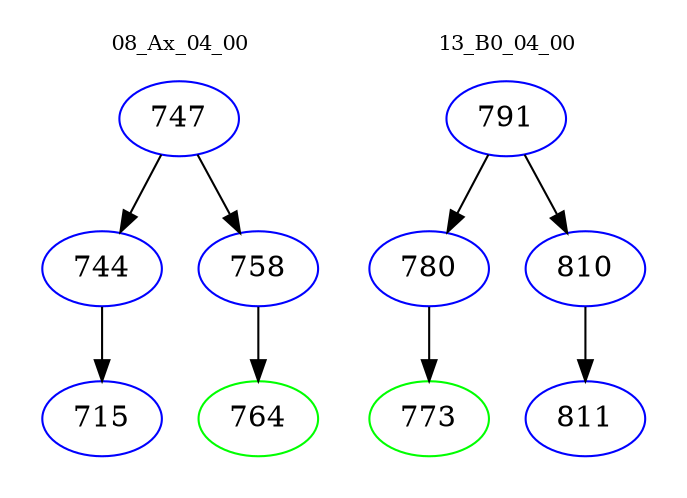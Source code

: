 digraph{
subgraph cluster_0 {
color = white
label = "08_Ax_04_00";
fontsize=10;
T0_747 [label="747", color="blue"]
T0_747 -> T0_744 [color="black"]
T0_744 [label="744", color="blue"]
T0_744 -> T0_715 [color="black"]
T0_715 [label="715", color="blue"]
T0_747 -> T0_758 [color="black"]
T0_758 [label="758", color="blue"]
T0_758 -> T0_764 [color="black"]
T0_764 [label="764", color="green"]
}
subgraph cluster_1 {
color = white
label = "13_B0_04_00";
fontsize=10;
T1_791 [label="791", color="blue"]
T1_791 -> T1_780 [color="black"]
T1_780 [label="780", color="blue"]
T1_780 -> T1_773 [color="black"]
T1_773 [label="773", color="green"]
T1_791 -> T1_810 [color="black"]
T1_810 [label="810", color="blue"]
T1_810 -> T1_811 [color="black"]
T1_811 [label="811", color="blue"]
}
}
